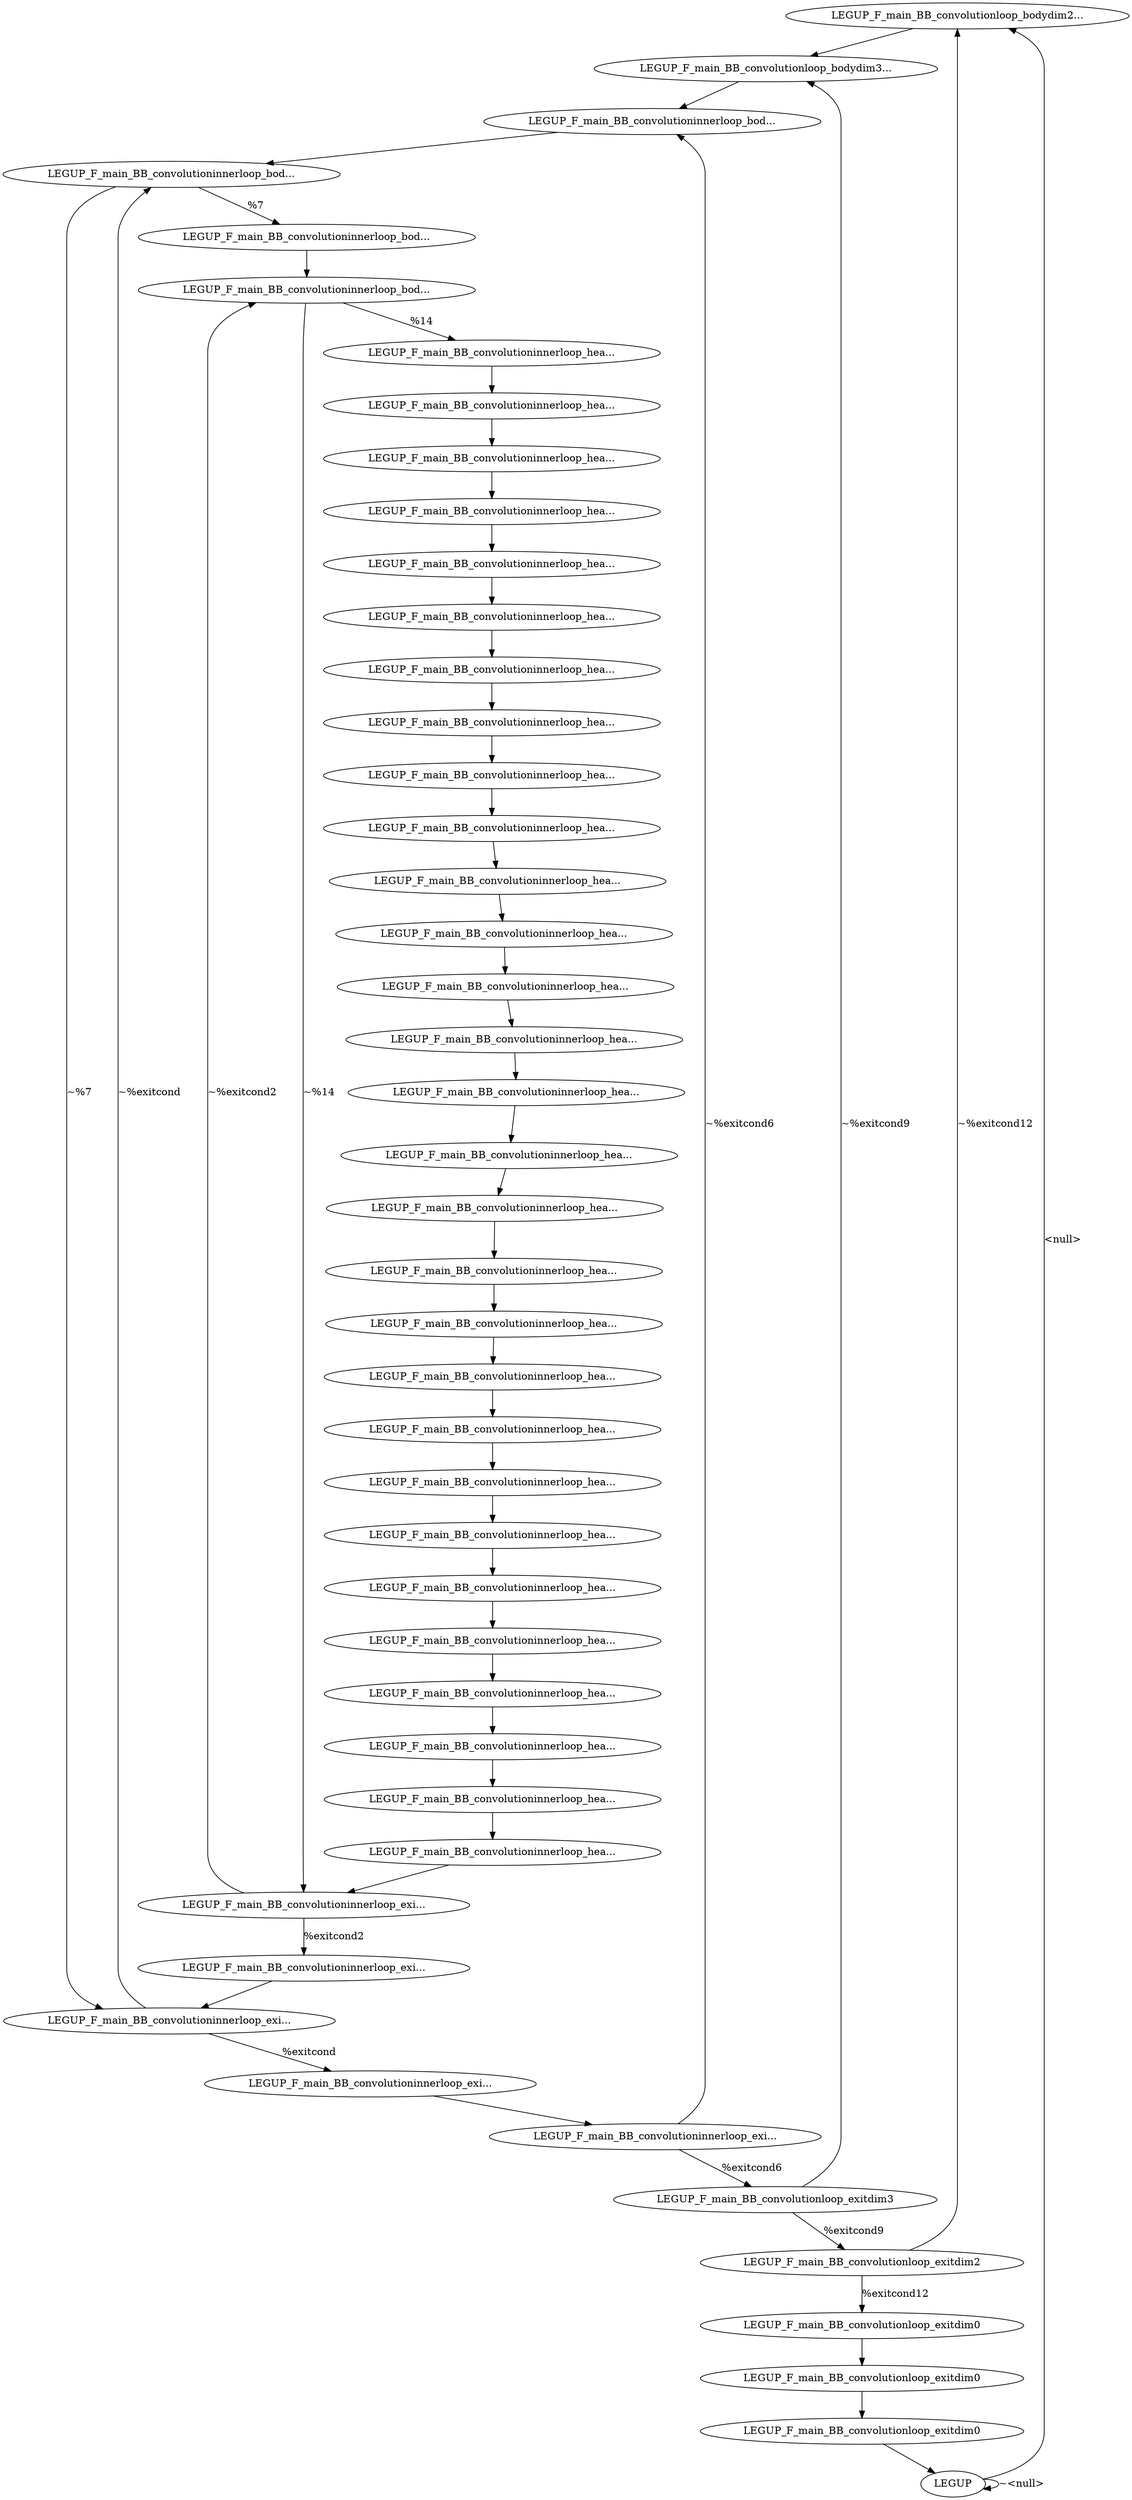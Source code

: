 digraph {
Node0x2843690[label="LEGUP_F_main_BB_convolutionloop_bodydim2..."];
Node0x28434f0[label="LEGUP"];
Node0x28434f0 -> Node0x2843690[label="<null>"];
Node0x28434f0 -> Node0x28434f0[label="~<null>"];
Node0x2843760[label="LEGUP_F_main_BB_convolutionloop_bodydim3..."];
Node0x2843690 -> Node0x2843760;
Node0x2843830[label="LEGUP_F_main_BB_convolutioninnerloop_bod..."];
Node0x2843760 -> Node0x2843830;
Node0x2843900[label="LEGUP_F_main_BB_convolutioninnerloop_bod..."];
Node0x2843830 -> Node0x2843900;
Node0x2855810[label="LEGUP_F_main_BB_convolutioninnerloop_bod..."];
Node0x2843900 -> Node0x2855810[label="%7"];
Node0x28572e0[label="LEGUP_F_main_BB_convolutioninnerloop_exi..."];
Node0x2843900 -> Node0x28572e0[label="~%7"];
Node0x28559b0[label="LEGUP_F_main_BB_convolutioninnerloop_bod..."];
Node0x2855810 -> Node0x28559b0;
Node0x2857210[label="LEGUP_F_main_BB_convolutioninnerloop_exi..."];
Node0x28558e0[label="LEGUP_F_main_BB_convolutioninnerloop_exi..."];
Node0x28558e0 -> Node0x2857210[label="%exitcond2"];
Node0x28558e0 -> Node0x28559b0[label="~%exitcond2"];
Node0x2855a80[label="LEGUP_F_main_BB_convolutioninnerloop_hea..."];
Node0x28559b0 -> Node0x2855a80[label="%14"];
Node0x28559b0 -> Node0x28558e0[label="~%14"];
Node0x2855b50[label="LEGUP_F_main_BB_convolutioninnerloop_hea..."];
Node0x2855a80 -> Node0x2855b50;
Node0x2855c20[label="LEGUP_F_main_BB_convolutioninnerloop_hea..."];
Node0x2855b50 -> Node0x2855c20;
Node0x2855cf0[label="LEGUP_F_main_BB_convolutioninnerloop_hea..."];
Node0x2855c20 -> Node0x2855cf0;
Node0x2855dc0[label="LEGUP_F_main_BB_convolutioninnerloop_hea..."];
Node0x2855cf0 -> Node0x2855dc0;
Node0x2855e90[label="LEGUP_F_main_BB_convolutioninnerloop_hea..."];
Node0x2855dc0 -> Node0x2855e90;
Node0x2855f60[label="LEGUP_F_main_BB_convolutioninnerloop_hea..."];
Node0x2855e90 -> Node0x2855f60;
Node0x2856030[label="LEGUP_F_main_BB_convolutioninnerloop_hea..."];
Node0x2855f60 -> Node0x2856030;
Node0x2856100[label="LEGUP_F_main_BB_convolutioninnerloop_hea..."];
Node0x2856030 -> Node0x2856100;
Node0x28561d0[label="LEGUP_F_main_BB_convolutioninnerloop_hea..."];
Node0x2856100 -> Node0x28561d0;
Node0x28562a0[label="LEGUP_F_main_BB_convolutioninnerloop_hea..."];
Node0x28561d0 -> Node0x28562a0;
Node0x2856370[label="LEGUP_F_main_BB_convolutioninnerloop_hea..."];
Node0x28562a0 -> Node0x2856370;
Node0x2856440[label="LEGUP_F_main_BB_convolutioninnerloop_hea..."];
Node0x2856370 -> Node0x2856440;
Node0x2856510[label="LEGUP_F_main_BB_convolutioninnerloop_hea..."];
Node0x2856440 -> Node0x2856510;
Node0x28565e0[label="LEGUP_F_main_BB_convolutioninnerloop_hea..."];
Node0x2856510 -> Node0x28565e0;
Node0x28566b0[label="LEGUP_F_main_BB_convolutioninnerloop_hea..."];
Node0x28565e0 -> Node0x28566b0;
Node0x2856780[label="LEGUP_F_main_BB_convolutioninnerloop_hea..."];
Node0x28566b0 -> Node0x2856780;
Node0x2856850[label="LEGUP_F_main_BB_convolutioninnerloop_hea..."];
Node0x2856780 -> Node0x2856850;
Node0x2856920[label="LEGUP_F_main_BB_convolutioninnerloop_hea..."];
Node0x2856850 -> Node0x2856920;
Node0x28569f0[label="LEGUP_F_main_BB_convolutioninnerloop_hea..."];
Node0x2856920 -> Node0x28569f0;
Node0x2856ac0[label="LEGUP_F_main_BB_convolutioninnerloop_hea..."];
Node0x28569f0 -> Node0x2856ac0;
Node0x2856b90[label="LEGUP_F_main_BB_convolutioninnerloop_hea..."];
Node0x2856ac0 -> Node0x2856b90;
Node0x2856c60[label="LEGUP_F_main_BB_convolutioninnerloop_hea..."];
Node0x2856b90 -> Node0x2856c60;
Node0x2856d30[label="LEGUP_F_main_BB_convolutioninnerloop_hea..."];
Node0x2856c60 -> Node0x2856d30;
Node0x2856e00[label="LEGUP_F_main_BB_convolutioninnerloop_hea..."];
Node0x2856d30 -> Node0x2856e00;
Node0x2856ed0[label="LEGUP_F_main_BB_convolutioninnerloop_hea..."];
Node0x2856e00 -> Node0x2856ed0;
Node0x2856fa0[label="LEGUP_F_main_BB_convolutioninnerloop_hea..."];
Node0x2856ed0 -> Node0x2856fa0;
Node0x2857070[label="LEGUP_F_main_BB_convolutioninnerloop_hea..."];
Node0x2856fa0 -> Node0x2857070;
Node0x2857140[label="LEGUP_F_main_BB_convolutioninnerloop_hea..."];
Node0x2857070 -> Node0x2857140;
Node0x2857140 -> Node0x28558e0;
Node0x2857210 -> Node0x28572e0;
Node0x28573b0[label="LEGUP_F_main_BB_convolutioninnerloop_exi..."];
Node0x28572e0 -> Node0x28573b0[label="%exitcond"];
Node0x28572e0 -> Node0x2843900[label="~%exitcond"];
Node0x2857480[label="LEGUP_F_main_BB_convolutioninnerloop_exi..."];
Node0x28573b0 -> Node0x2857480;
Node0x2857550[label="LEGUP_F_main_BB_convolutionloop_exitdim3"];
Node0x2857480 -> Node0x2857550[label="%exitcond6"];
Node0x2857480 -> Node0x2843830[label="~%exitcond6"];
Node0x2857620[label="LEGUP_F_main_BB_convolutionloop_exitdim2"];
Node0x2857550 -> Node0x2857620[label="%exitcond9"];
Node0x2857550 -> Node0x2843760[label="~%exitcond9"];
Node0x28576f0[label="LEGUP_F_main_BB_convolutionloop_exitdim0"];
Node0x2857620 -> Node0x28576f0[label="%exitcond12"];
Node0x2857620 -> Node0x2843690[label="~%exitcond12"];
Node0x28577c0[label="LEGUP_F_main_BB_convolutionloop_exitdim0"];
Node0x28576f0 -> Node0x28577c0;
Node0x2857890[label="LEGUP_F_main_BB_convolutionloop_exitdim0"];
Node0x28577c0 -> Node0x2857890;
Node0x2857890 -> Node0x28434f0;
}
